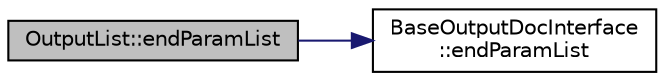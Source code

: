 digraph "OutputList::endParamList"
{
 // LATEX_PDF_SIZE
  edge [fontname="Helvetica",fontsize="10",labelfontname="Helvetica",labelfontsize="10"];
  node [fontname="Helvetica",fontsize="10",shape=record];
  rankdir="LR";
  Node1 [label="OutputList::endParamList",height=0.2,width=0.4,color="black", fillcolor="grey75", style="filled", fontcolor="black",tooltip=" "];
  Node1 -> Node2 [color="midnightblue",fontsize="10",style="solid",fontname="Helvetica"];
  Node2 [label="BaseOutputDocInterface\l::endParamList",height=0.2,width=0.4,color="black", fillcolor="white", style="filled",URL="$classBaseOutputDocInterface.html#a2e18469ef7e3f144e05d7713efaa9aac",tooltip=" "];
}

